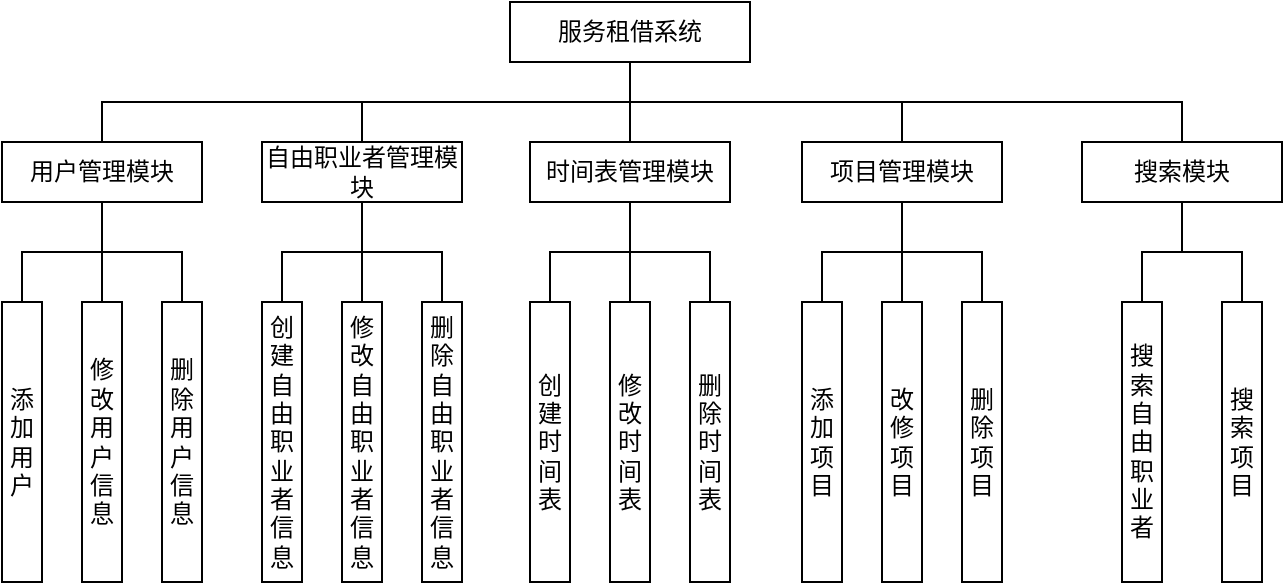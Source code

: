<mxfile version="14.5.1" type="device"><diagram id="01PsvnsO02LkFSj75Ru-" name="第 1 页"><mxGraphModel dx="1024" dy="592" grid="1" gridSize="10" guides="1" tooltips="1" connect="1" arrows="1" fold="1" page="1" pageScale="1" pageWidth="827" pageHeight="1169" math="0" shadow="0"><root><mxCell id="0"/><mxCell id="1" parent="0"/><mxCell id="A47KtOt6Idqoyytt_hxe-20" style="edgeStyle=orthogonalEdgeStyle;rounded=0;orthogonalLoop=1;jettySize=auto;html=1;exitX=0.5;exitY=1;exitDx=0;exitDy=0;endArrow=none;endFill=0;" edge="1" parent="1" source="A47KtOt6Idqoyytt_hxe-1" target="A47KtOt6Idqoyytt_hxe-3"><mxGeometry relative="1" as="geometry"/></mxCell><mxCell id="A47KtOt6Idqoyytt_hxe-21" style="edgeStyle=orthogonalEdgeStyle;rounded=0;orthogonalLoop=1;jettySize=auto;html=1;exitX=0.5;exitY=1;exitDx=0;exitDy=0;entryX=0.5;entryY=0;entryDx=0;entryDy=0;endArrow=none;endFill=0;" edge="1" parent="1" source="A47KtOt6Idqoyytt_hxe-1" target="A47KtOt6Idqoyytt_hxe-4"><mxGeometry relative="1" as="geometry"/></mxCell><mxCell id="A47KtOt6Idqoyytt_hxe-22" style="edgeStyle=orthogonalEdgeStyle;rounded=0;orthogonalLoop=1;jettySize=auto;html=1;exitX=0.5;exitY=1;exitDx=0;exitDy=0;entryX=0.5;entryY=0;entryDx=0;entryDy=0;endArrow=none;endFill=0;" edge="1" parent="1" source="A47KtOt6Idqoyytt_hxe-1" target="A47KtOt6Idqoyytt_hxe-5"><mxGeometry relative="1" as="geometry"/></mxCell><mxCell id="A47KtOt6Idqoyytt_hxe-23" style="edgeStyle=orthogonalEdgeStyle;rounded=0;orthogonalLoop=1;jettySize=auto;html=1;exitX=0.5;exitY=1;exitDx=0;exitDy=0;endArrow=none;endFill=0;" edge="1" parent="1" source="A47KtOt6Idqoyytt_hxe-1" target="A47KtOt6Idqoyytt_hxe-6"><mxGeometry relative="1" as="geometry"/></mxCell><mxCell id="A47KtOt6Idqoyytt_hxe-24" style="edgeStyle=orthogonalEdgeStyle;rounded=0;orthogonalLoop=1;jettySize=auto;html=1;exitX=0.5;exitY=1;exitDx=0;exitDy=0;endArrow=none;endFill=0;" edge="1" parent="1" source="A47KtOt6Idqoyytt_hxe-1" target="A47KtOt6Idqoyytt_hxe-7"><mxGeometry relative="1" as="geometry"/></mxCell><mxCell id="A47KtOt6Idqoyytt_hxe-1" value="服务租借系统" style="rounded=0;whiteSpace=wrap;html=1;" vertex="1" parent="1"><mxGeometry x="354" y="70" width="120" height="30" as="geometry"/></mxCell><mxCell id="A47KtOt6Idqoyytt_hxe-50" style="edgeStyle=orthogonalEdgeStyle;rounded=0;orthogonalLoop=1;jettySize=auto;html=1;exitX=0.5;exitY=1;exitDx=0;exitDy=0;endArrow=none;endFill=0;" edge="1" parent="1" source="A47KtOt6Idqoyytt_hxe-3" target="A47KtOt6Idqoyytt_hxe-9"><mxGeometry relative="1" as="geometry"/></mxCell><mxCell id="A47KtOt6Idqoyytt_hxe-51" style="edgeStyle=orthogonalEdgeStyle;rounded=0;orthogonalLoop=1;jettySize=auto;html=1;exitX=0.5;exitY=1;exitDx=0;exitDy=0;entryX=0.5;entryY=0;entryDx=0;entryDy=0;endArrow=none;endFill=0;" edge="1" parent="1" source="A47KtOt6Idqoyytt_hxe-3" target="A47KtOt6Idqoyytt_hxe-8"><mxGeometry relative="1" as="geometry"/></mxCell><mxCell id="A47KtOt6Idqoyytt_hxe-52" style="edgeStyle=orthogonalEdgeStyle;rounded=0;orthogonalLoop=1;jettySize=auto;html=1;exitX=0.5;exitY=1;exitDx=0;exitDy=0;entryX=0.5;entryY=0;entryDx=0;entryDy=0;endArrow=none;endFill=0;" edge="1" parent="1" source="A47KtOt6Idqoyytt_hxe-3" target="A47KtOt6Idqoyytt_hxe-10"><mxGeometry relative="1" as="geometry"/></mxCell><mxCell id="A47KtOt6Idqoyytt_hxe-3" value="用户管理模块" style="rounded=0;whiteSpace=wrap;html=1;" vertex="1" parent="1"><mxGeometry x="100" y="140" width="100" height="30" as="geometry"/></mxCell><mxCell id="A47KtOt6Idqoyytt_hxe-47" style="edgeStyle=orthogonalEdgeStyle;rounded=0;orthogonalLoop=1;jettySize=auto;html=1;exitX=0.5;exitY=1;exitDx=0;exitDy=0;entryX=0.5;entryY=0;entryDx=0;entryDy=0;endArrow=none;endFill=0;" edge="1" parent="1" source="A47KtOt6Idqoyytt_hxe-4" target="A47KtOt6Idqoyytt_hxe-12"><mxGeometry relative="1" as="geometry"/></mxCell><mxCell id="A47KtOt6Idqoyytt_hxe-48" style="edgeStyle=orthogonalEdgeStyle;rounded=0;orthogonalLoop=1;jettySize=auto;html=1;exitX=0.5;exitY=1;exitDx=0;exitDy=0;entryX=0.5;entryY=0;entryDx=0;entryDy=0;endArrow=none;endFill=0;" edge="1" parent="1" source="A47KtOt6Idqoyytt_hxe-4" target="A47KtOt6Idqoyytt_hxe-11"><mxGeometry relative="1" as="geometry"/></mxCell><mxCell id="A47KtOt6Idqoyytt_hxe-49" style="edgeStyle=orthogonalEdgeStyle;rounded=0;orthogonalLoop=1;jettySize=auto;html=1;exitX=0.5;exitY=1;exitDx=0;exitDy=0;entryX=0.5;entryY=0;entryDx=0;entryDy=0;endArrow=none;endFill=0;" edge="1" parent="1" source="A47KtOt6Idqoyytt_hxe-4" target="A47KtOt6Idqoyytt_hxe-13"><mxGeometry relative="1" as="geometry"/></mxCell><mxCell id="A47KtOt6Idqoyytt_hxe-4" value="自由职业者管理模块" style="rounded=0;whiteSpace=wrap;html=1;" vertex="1" parent="1"><mxGeometry x="230" y="140" width="100" height="30" as="geometry"/></mxCell><mxCell id="A47KtOt6Idqoyytt_hxe-27" style="edgeStyle=orthogonalEdgeStyle;rounded=0;orthogonalLoop=1;jettySize=auto;html=1;exitX=0.5;exitY=1;exitDx=0;exitDy=0;endArrow=none;endFill=0;" edge="1" parent="1" source="A47KtOt6Idqoyytt_hxe-5" target="A47KtOt6Idqoyytt_hxe-14"><mxGeometry relative="1" as="geometry"/></mxCell><mxCell id="A47KtOt6Idqoyytt_hxe-28" style="edgeStyle=orthogonalEdgeStyle;rounded=0;orthogonalLoop=1;jettySize=auto;html=1;exitX=0.5;exitY=1;exitDx=0;exitDy=0;endArrow=none;endFill=0;" edge="1" parent="1" source="A47KtOt6Idqoyytt_hxe-5" target="A47KtOt6Idqoyytt_hxe-15"><mxGeometry relative="1" as="geometry"/></mxCell><mxCell id="A47KtOt6Idqoyytt_hxe-29" style="edgeStyle=orthogonalEdgeStyle;rounded=0;orthogonalLoop=1;jettySize=auto;html=1;exitX=0.5;exitY=1;exitDx=0;exitDy=0;endArrow=none;endFill=0;" edge="1" parent="1" source="A47KtOt6Idqoyytt_hxe-5" target="A47KtOt6Idqoyytt_hxe-16"><mxGeometry relative="1" as="geometry"/></mxCell><mxCell id="A47KtOt6Idqoyytt_hxe-5" value="时间表管理模块" style="rounded=0;whiteSpace=wrap;html=1;" vertex="1" parent="1"><mxGeometry x="364" y="140" width="100" height="30" as="geometry"/></mxCell><mxCell id="A47KtOt6Idqoyytt_hxe-42" style="edgeStyle=orthogonalEdgeStyle;rounded=0;orthogonalLoop=1;jettySize=auto;html=1;exitX=0.5;exitY=1;exitDx=0;exitDy=0;entryX=0.5;entryY=0;entryDx=0;entryDy=0;endArrow=none;endFill=0;" edge="1" parent="1" source="A47KtOt6Idqoyytt_hxe-6" target="A47KtOt6Idqoyytt_hxe-17"><mxGeometry relative="1" as="geometry"/></mxCell><mxCell id="A47KtOt6Idqoyytt_hxe-43" style="edgeStyle=orthogonalEdgeStyle;rounded=0;orthogonalLoop=1;jettySize=auto;html=1;exitX=0.5;exitY=1;exitDx=0;exitDy=0;endArrow=none;endFill=0;" edge="1" parent="1" source="A47KtOt6Idqoyytt_hxe-6" target="A47KtOt6Idqoyytt_hxe-18"><mxGeometry relative="1" as="geometry"/></mxCell><mxCell id="A47KtOt6Idqoyytt_hxe-44" style="edgeStyle=orthogonalEdgeStyle;rounded=0;orthogonalLoop=1;jettySize=auto;html=1;exitX=0.5;exitY=1;exitDx=0;exitDy=0;entryX=0.5;entryY=0;entryDx=0;entryDy=0;endArrow=none;endFill=0;" edge="1" parent="1" source="A47KtOt6Idqoyytt_hxe-6" target="A47KtOt6Idqoyytt_hxe-19"><mxGeometry relative="1" as="geometry"/></mxCell><mxCell id="A47KtOt6Idqoyytt_hxe-6" value="项目管理模块" style="rounded=0;whiteSpace=wrap;html=1;" vertex="1" parent="1"><mxGeometry x="500" y="140" width="100" height="30" as="geometry"/></mxCell><mxCell id="A47KtOt6Idqoyytt_hxe-45" style="edgeStyle=orthogonalEdgeStyle;rounded=0;orthogonalLoop=1;jettySize=auto;html=1;exitX=0.5;exitY=1;exitDx=0;exitDy=0;endArrow=none;endFill=0;" edge="1" parent="1" source="A47KtOt6Idqoyytt_hxe-7" target="A47KtOt6Idqoyytt_hxe-25"><mxGeometry relative="1" as="geometry"/></mxCell><mxCell id="A47KtOt6Idqoyytt_hxe-46" style="edgeStyle=orthogonalEdgeStyle;rounded=0;orthogonalLoop=1;jettySize=auto;html=1;exitX=0.5;exitY=1;exitDx=0;exitDy=0;endArrow=none;endFill=0;" edge="1" parent="1" source="A47KtOt6Idqoyytt_hxe-7" target="A47KtOt6Idqoyytt_hxe-26"><mxGeometry relative="1" as="geometry"/></mxCell><mxCell id="A47KtOt6Idqoyytt_hxe-7" value="搜索模块" style="rounded=0;whiteSpace=wrap;html=1;" vertex="1" parent="1"><mxGeometry x="640" y="140" width="100" height="30" as="geometry"/></mxCell><mxCell id="A47KtOt6Idqoyytt_hxe-8" value="添加用户" style="rounded=0;whiteSpace=wrap;html=1;align=center;" vertex="1" parent="1"><mxGeometry x="100" y="220" width="20" height="140" as="geometry"/></mxCell><mxCell id="A47KtOt6Idqoyytt_hxe-9" value="修改用户信息" style="rounded=0;whiteSpace=wrap;html=1;align=center;" vertex="1" parent="1"><mxGeometry x="140" y="220" width="20" height="140" as="geometry"/></mxCell><mxCell id="A47KtOt6Idqoyytt_hxe-10" value="删除用户信息" style="rounded=0;whiteSpace=wrap;html=1;align=center;" vertex="1" parent="1"><mxGeometry x="180" y="220" width="20" height="140" as="geometry"/></mxCell><mxCell id="A47KtOt6Idqoyytt_hxe-11" value="创建自由职业者信息" style="rounded=0;whiteSpace=wrap;html=1;align=center;" vertex="1" parent="1"><mxGeometry x="230" y="220" width="20" height="140" as="geometry"/></mxCell><mxCell id="A47KtOt6Idqoyytt_hxe-12" value="修改自由职业者信息" style="rounded=0;whiteSpace=wrap;html=1;align=center;" vertex="1" parent="1"><mxGeometry x="270" y="220" width="20" height="140" as="geometry"/></mxCell><mxCell id="A47KtOt6Idqoyytt_hxe-13" value="删除自由职业者信息" style="rounded=0;whiteSpace=wrap;html=1;align=center;" vertex="1" parent="1"><mxGeometry x="310" y="220" width="20" height="140" as="geometry"/></mxCell><mxCell id="A47KtOt6Idqoyytt_hxe-14" value="修改时间表" style="rounded=0;whiteSpace=wrap;html=1;align=center;" vertex="1" parent="1"><mxGeometry x="404" y="220" width="20" height="140" as="geometry"/></mxCell><mxCell id="A47KtOt6Idqoyytt_hxe-15" value="创建时间表" style="rounded=0;whiteSpace=wrap;html=1;align=center;" vertex="1" parent="1"><mxGeometry x="364" y="220" width="20" height="140" as="geometry"/></mxCell><mxCell id="A47KtOt6Idqoyytt_hxe-16" value="删除时间表" style="rounded=0;whiteSpace=wrap;html=1;align=center;" vertex="1" parent="1"><mxGeometry x="444" y="220" width="20" height="140" as="geometry"/></mxCell><mxCell id="A47KtOt6Idqoyytt_hxe-17" value="改修项目" style="rounded=0;whiteSpace=wrap;html=1;align=center;" vertex="1" parent="1"><mxGeometry x="540" y="220" width="20" height="140" as="geometry"/></mxCell><mxCell id="A47KtOt6Idqoyytt_hxe-18" value="添加项目" style="rounded=0;whiteSpace=wrap;html=1;align=center;" vertex="1" parent="1"><mxGeometry x="500" y="220" width="20" height="140" as="geometry"/></mxCell><mxCell id="A47KtOt6Idqoyytt_hxe-19" value="删除项目" style="rounded=0;whiteSpace=wrap;html=1;align=center;" vertex="1" parent="1"><mxGeometry x="580" y="220" width="20" height="140" as="geometry"/></mxCell><mxCell id="A47KtOt6Idqoyytt_hxe-25" value="搜索自由职业者" style="rounded=0;whiteSpace=wrap;html=1;align=center;" vertex="1" parent="1"><mxGeometry x="660" y="220" width="20" height="140" as="geometry"/></mxCell><mxCell id="A47KtOt6Idqoyytt_hxe-26" value="搜索项目" style="rounded=0;whiteSpace=wrap;html=1;align=center;" vertex="1" parent="1"><mxGeometry x="710" y="220" width="20" height="140" as="geometry"/></mxCell></root></mxGraphModel></diagram></mxfile>